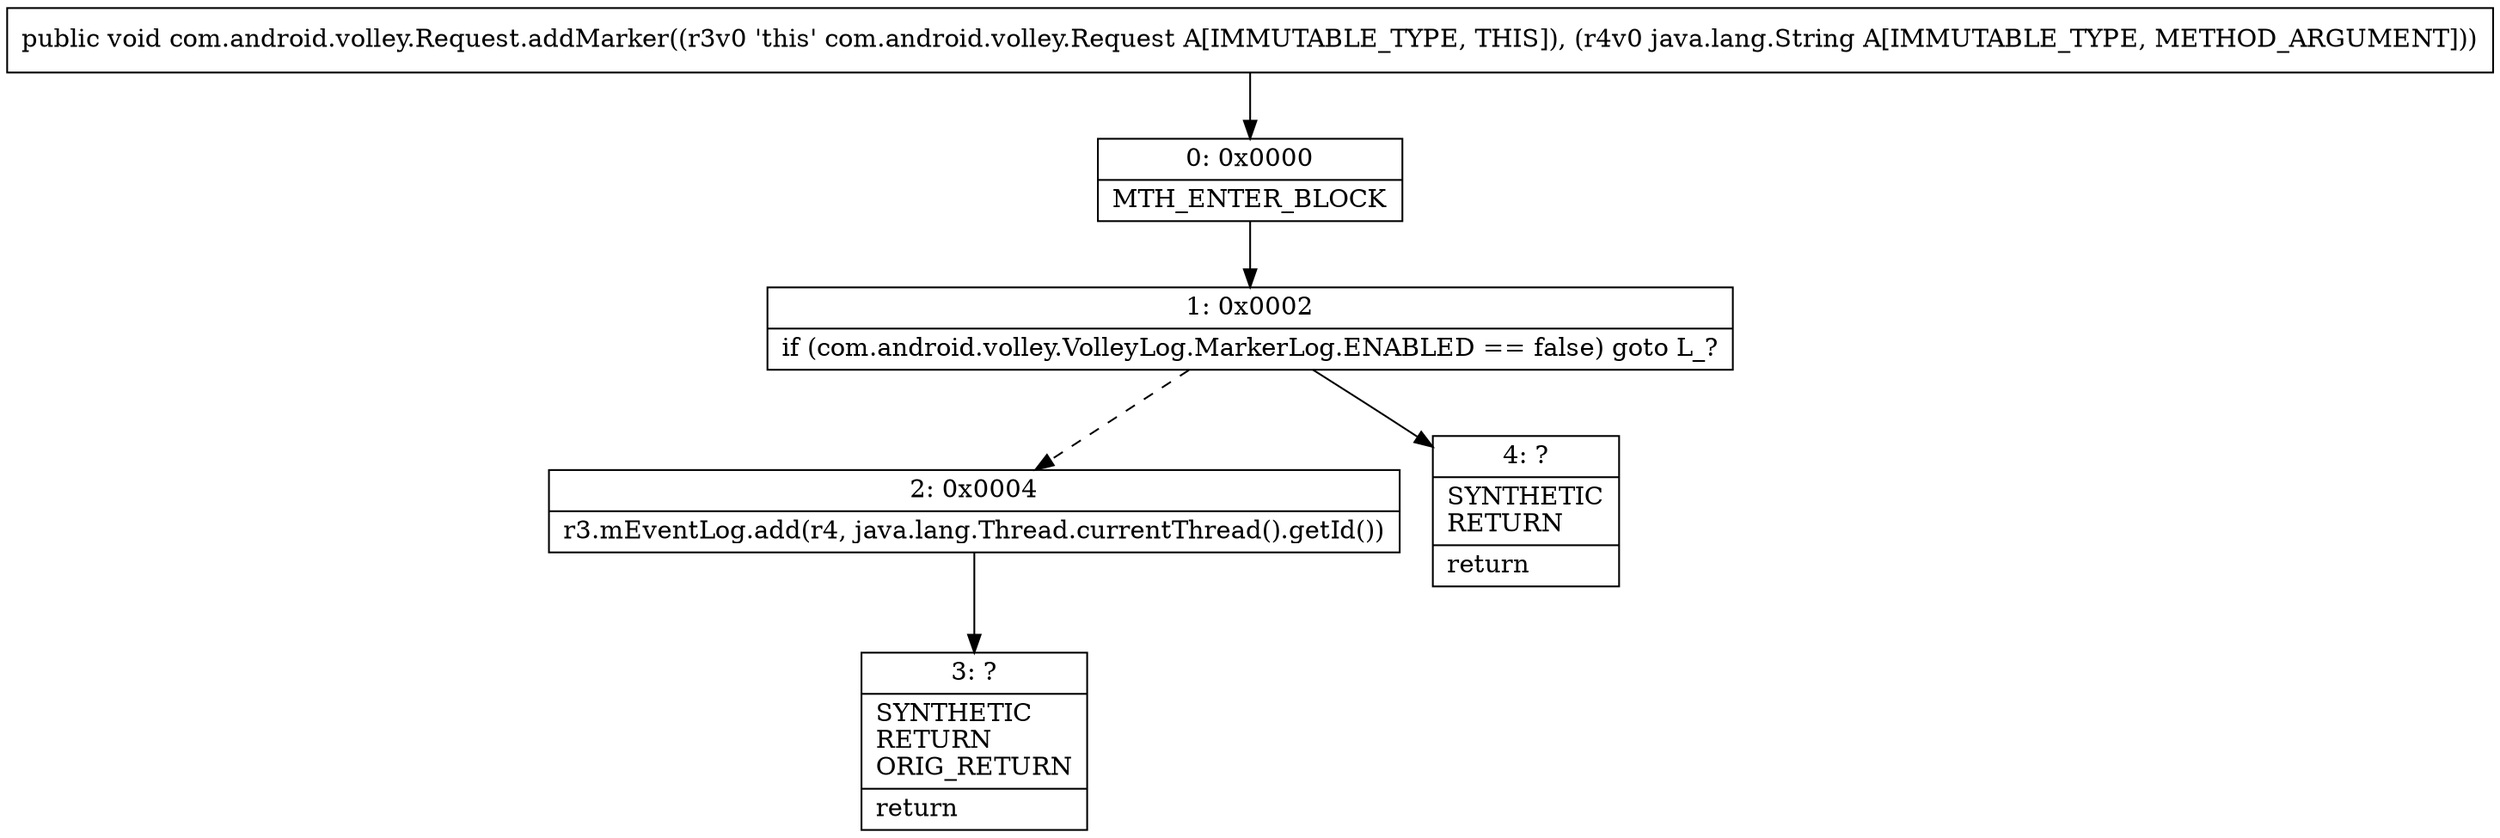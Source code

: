 digraph "CFG forcom.android.volley.Request.addMarker(Ljava\/lang\/String;)V" {
Node_0 [shape=record,label="{0\:\ 0x0000|MTH_ENTER_BLOCK\l}"];
Node_1 [shape=record,label="{1\:\ 0x0002|if (com.android.volley.VolleyLog.MarkerLog.ENABLED == false) goto L_?\l}"];
Node_2 [shape=record,label="{2\:\ 0x0004|r3.mEventLog.add(r4, java.lang.Thread.currentThread().getId())\l}"];
Node_3 [shape=record,label="{3\:\ ?|SYNTHETIC\lRETURN\lORIG_RETURN\l|return\l}"];
Node_4 [shape=record,label="{4\:\ ?|SYNTHETIC\lRETURN\l|return\l}"];
MethodNode[shape=record,label="{public void com.android.volley.Request.addMarker((r3v0 'this' com.android.volley.Request A[IMMUTABLE_TYPE, THIS]), (r4v0 java.lang.String A[IMMUTABLE_TYPE, METHOD_ARGUMENT])) }"];
MethodNode -> Node_0;
Node_0 -> Node_1;
Node_1 -> Node_2[style=dashed];
Node_1 -> Node_4;
Node_2 -> Node_3;
}

